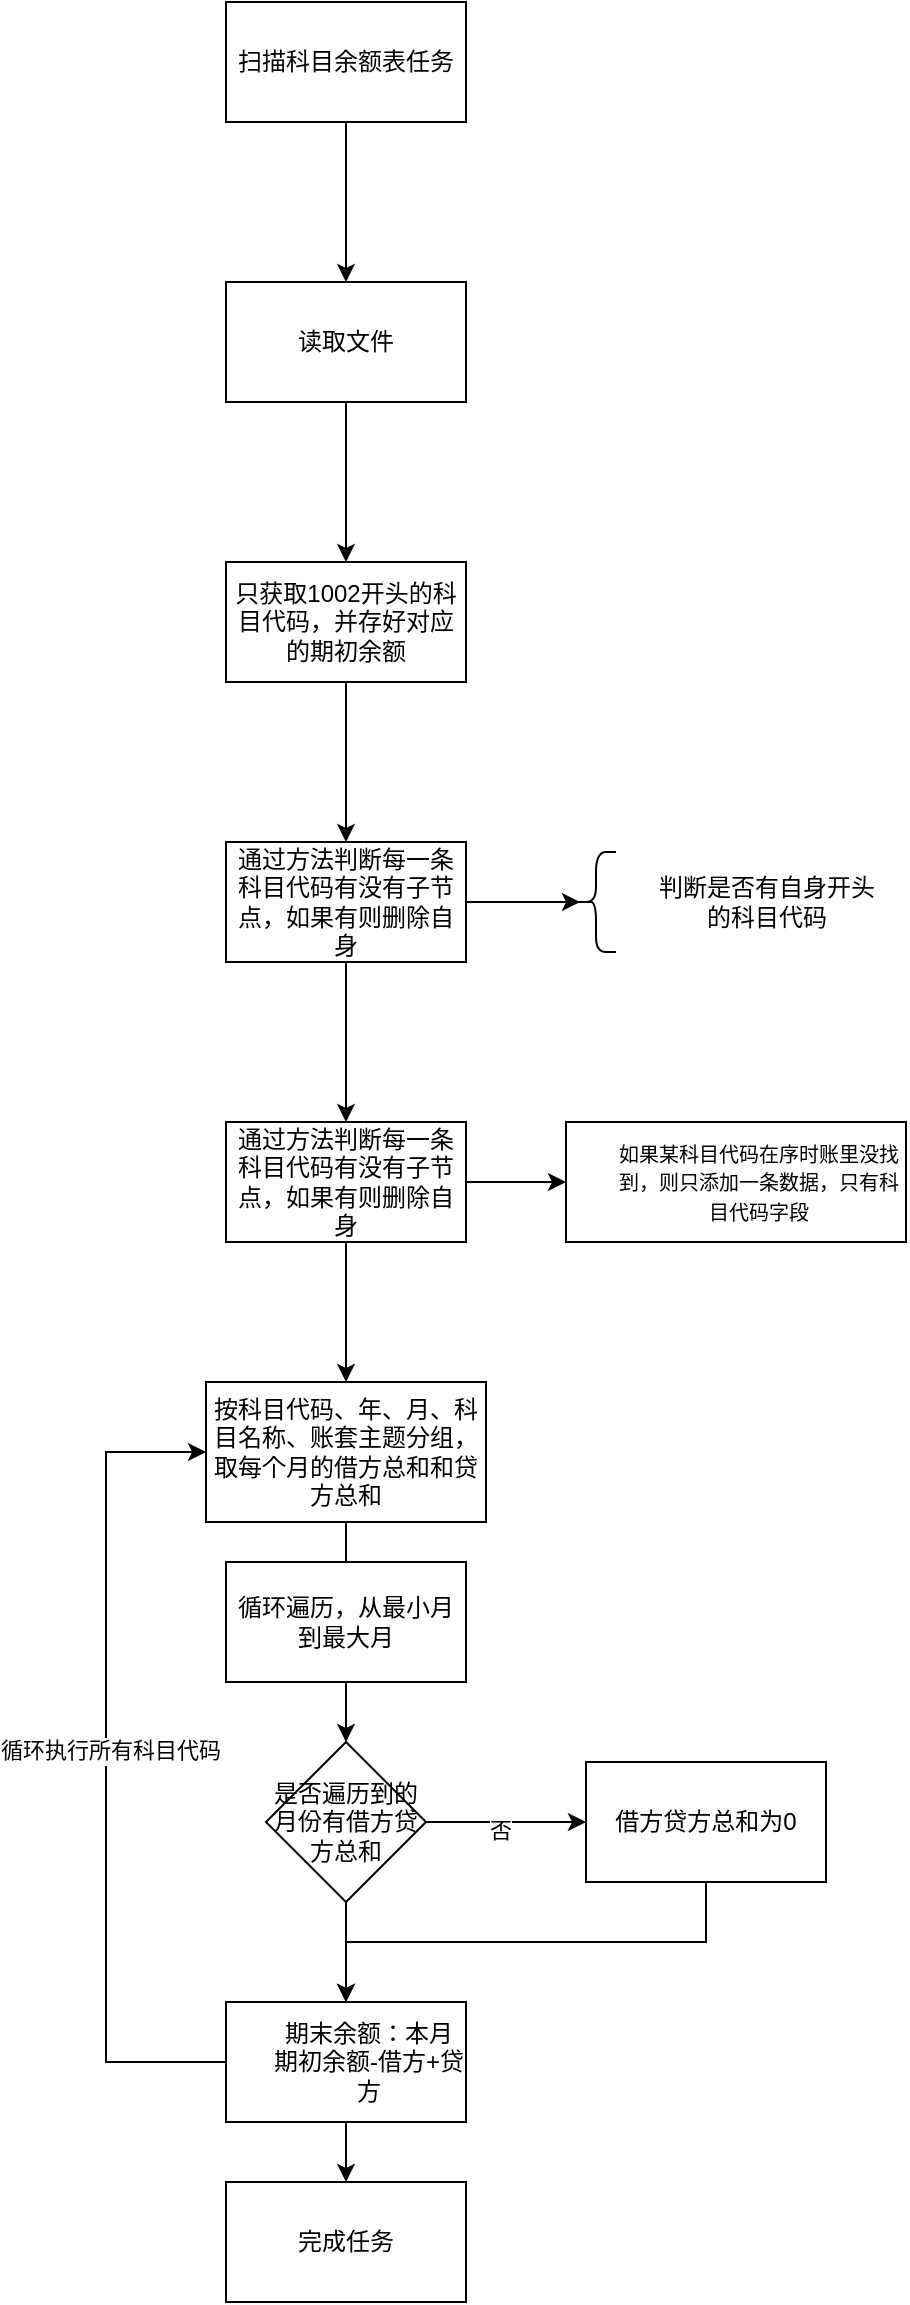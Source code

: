 <mxfile version="24.7.1" type="github">
  <diagram name="第 1 页" id="AIAgOsusJvTHaDATjs1O">
    <mxGraphModel dx="2248" dy="2597" grid="1" gridSize="10" guides="1" tooltips="1" connect="1" arrows="1" fold="1" page="1" pageScale="1" pageWidth="827" pageHeight="1169" math="0" shadow="0">
      <root>
        <mxCell id="0" />
        <mxCell id="1" parent="0" />
        <mxCell id="bU2op4WGqxvOceNjOvw2-1" value="" style="edgeStyle=orthogonalEdgeStyle;rounded=0;orthogonalLoop=1;jettySize=auto;html=1;" parent="1" source="bU2op4WGqxvOceNjOvw2-2" target="bU2op4WGqxvOceNjOvw2-4" edge="1">
          <mxGeometry relative="1" as="geometry" />
        </mxCell>
        <mxCell id="bU2op4WGqxvOceNjOvw2-2" value="扫描科目余额表任务" style="rounded=0;whiteSpace=wrap;html=1;" parent="1" vertex="1">
          <mxGeometry x="320" y="-1154" width="120" height="60" as="geometry" />
        </mxCell>
        <mxCell id="bU2op4WGqxvOceNjOvw2-3" value="" style="edgeStyle=orthogonalEdgeStyle;rounded=0;orthogonalLoop=1;jettySize=auto;html=1;" parent="1" source="bU2op4WGqxvOceNjOvw2-4" target="bU2op4WGqxvOceNjOvw2-6" edge="1">
          <mxGeometry relative="1" as="geometry" />
        </mxCell>
        <mxCell id="bU2op4WGqxvOceNjOvw2-4" value="读取文件" style="rounded=0;whiteSpace=wrap;html=1;" parent="1" vertex="1">
          <mxGeometry x="320" y="-1014" width="120" height="60" as="geometry" />
        </mxCell>
        <mxCell id="bU2op4WGqxvOceNjOvw2-5" value="" style="edgeStyle=orthogonalEdgeStyle;rounded=0;orthogonalLoop=1;jettySize=auto;html=1;" parent="1" source="bU2op4WGqxvOceNjOvw2-6" target="bU2op4WGqxvOceNjOvw2-7" edge="1">
          <mxGeometry relative="1" as="geometry" />
        </mxCell>
        <mxCell id="bU2op4WGqxvOceNjOvw2-6" value="只获取1002开头的科目代码，并存好对应的期初余额" style="rounded=0;whiteSpace=wrap;html=1;" parent="1" vertex="1">
          <mxGeometry x="320" y="-874" width="120" height="60" as="geometry" />
        </mxCell>
        <mxCell id="VzymBEsIwxm3TRalieGf-2" value="" style="edgeStyle=orthogonalEdgeStyle;rounded=0;orthogonalLoop=1;jettySize=auto;html=1;" edge="1" parent="1" source="bU2op4WGqxvOceNjOvw2-7" target="VzymBEsIwxm3TRalieGf-1">
          <mxGeometry relative="1" as="geometry" />
        </mxCell>
        <mxCell id="VzymBEsIwxm3TRalieGf-9" value="" style="edgeStyle=orthogonalEdgeStyle;rounded=0;orthogonalLoop=1;jettySize=auto;html=1;exitX=1;exitY=0.5;exitDx=0;exitDy=0;" edge="1" parent="1" source="VzymBEsIwxm3TRalieGf-1" target="VzymBEsIwxm3TRalieGf-8">
          <mxGeometry relative="1" as="geometry" />
        </mxCell>
        <mxCell id="bU2op4WGqxvOceNjOvw2-7" value="通过方法判断每一条科目代码有没有子节点，如果有则删除自身" style="rounded=0;whiteSpace=wrap;html=1;" parent="1" vertex="1">
          <mxGeometry x="320" y="-734" width="120" height="60" as="geometry" />
        </mxCell>
        <mxCell id="bU2op4WGqxvOceNjOvw2-9" style="edgeStyle=orthogonalEdgeStyle;rounded=0;orthogonalLoop=1;jettySize=auto;html=1;exitX=1;exitY=0.5;exitDx=0;exitDy=0;entryX=0.1;entryY=0.5;entryDx=0;entryDy=0;entryPerimeter=0;" parent="1" source="bU2op4WGqxvOceNjOvw2-7" target="bU2op4WGqxvOceNjOvw2-8" edge="1">
          <mxGeometry relative="1" as="geometry">
            <Array as="points">
              <mxPoint x="480" y="-704" />
              <mxPoint x="480" y="-704" />
            </Array>
          </mxGeometry>
        </mxCell>
        <mxCell id="VzymBEsIwxm3TRalieGf-11" value="" style="edgeStyle=orthogonalEdgeStyle;rounded=0;orthogonalLoop=1;jettySize=auto;html=1;" edge="1" parent="1" source="VzymBEsIwxm3TRalieGf-1" target="VzymBEsIwxm3TRalieGf-10">
          <mxGeometry relative="1" as="geometry" />
        </mxCell>
        <mxCell id="VzymBEsIwxm3TRalieGf-1" value="通过方法判断每一条科目代码有没有子节点，如果有则删除自身" style="rounded=0;whiteSpace=wrap;html=1;" vertex="1" parent="1">
          <mxGeometry x="320" y="-594" width="120" height="60" as="geometry" />
        </mxCell>
        <mxCell id="VzymBEsIwxm3TRalieGf-7" value="" style="group" vertex="1" connectable="0" parent="1">
          <mxGeometry x="495" y="-729" width="160" height="50" as="geometry" />
        </mxCell>
        <mxCell id="bU2op4WGqxvOceNjOvw2-8" value="" style="shape=curlyBracket;whiteSpace=wrap;html=1;rounded=1;labelPosition=left;verticalLabelPosition=middle;align=right;verticalAlign=middle;size=0.5;" parent="VzymBEsIwxm3TRalieGf-7" vertex="1">
          <mxGeometry width="20" height="50" as="geometry" />
        </mxCell>
        <mxCell id="bU2op4WGqxvOceNjOvw2-10" value="判断是否有自身开头&lt;div&gt;的科目代码&lt;/div&gt;" style="text;html=1;align=center;verticalAlign=middle;resizable=0;points=[];autosize=1;strokeColor=none;fillColor=none;" parent="VzymBEsIwxm3TRalieGf-7" vertex="1">
          <mxGeometry x="30" y="5" width="130" height="40" as="geometry" />
        </mxCell>
        <mxCell id="VzymBEsIwxm3TRalieGf-8" value="&lt;div class=&quot;lake-content&quot;&gt;&lt;ol style=&quot;margin: 0; padding-left: 23px; list-style: none&quot; class=&quot;ne-list-wrap&quot;&gt;&lt;li&gt;&lt;span style=&quot;font-size: 10px; background-color: initial;&quot;&gt;如果某科目代码在序时账里没找到，则只添加一条数据，只有科目代码字段&lt;/span&gt;&lt;br&gt;&lt;/li&gt;&lt;/ol&gt;&lt;/div&gt;" style="whiteSpace=wrap;html=1;rounded=0;" vertex="1" parent="1">
          <mxGeometry x="490" y="-594" width="170" height="60" as="geometry" />
        </mxCell>
        <mxCell id="VzymBEsIwxm3TRalieGf-14" value="" style="edgeStyle=orthogonalEdgeStyle;rounded=0;orthogonalLoop=1;jettySize=auto;html=1;" edge="1" parent="1" source="VzymBEsIwxm3TRalieGf-10" target="VzymBEsIwxm3TRalieGf-13">
          <mxGeometry relative="1" as="geometry" />
        </mxCell>
        <mxCell id="VzymBEsIwxm3TRalieGf-10" value="&lt;div class=&quot;lake-content&quot;&gt;&lt;span style=&quot;&quot; class=&quot;ne-text&quot;&gt;&lt;font style=&quot;font-size: 12px;&quot;&gt;按科目代码、年、月、科目名称、账套主题分组，取每个月的借方总和和贷方总和&lt;/font&gt;&lt;/span&gt;&lt;/div&gt;" style="rounded=0;whiteSpace=wrap;html=1;" vertex="1" parent="1">
          <mxGeometry x="310" y="-464" width="140" height="70" as="geometry" />
        </mxCell>
        <mxCell id="VzymBEsIwxm3TRalieGf-18" value="" style="edgeStyle=orthogonalEdgeStyle;rounded=0;orthogonalLoop=1;jettySize=auto;html=1;" edge="1" parent="1" source="VzymBEsIwxm3TRalieGf-13" target="VzymBEsIwxm3TRalieGf-17">
          <mxGeometry relative="1" as="geometry" />
        </mxCell>
        <mxCell id="VzymBEsIwxm3TRalieGf-20" value="否" style="edgeLabel;html=1;align=center;verticalAlign=middle;resizable=0;points=[];" vertex="1" connectable="0" parent="VzymBEsIwxm3TRalieGf-18">
          <mxGeometry x="-0.075" y="-3" relative="1" as="geometry">
            <mxPoint y="1" as="offset" />
          </mxGeometry>
        </mxCell>
        <mxCell id="VzymBEsIwxm3TRalieGf-22" value="" style="edgeStyle=orthogonalEdgeStyle;rounded=0;orthogonalLoop=1;jettySize=auto;html=1;" edge="1" parent="1" source="VzymBEsIwxm3TRalieGf-13" target="VzymBEsIwxm3TRalieGf-21">
          <mxGeometry relative="1" as="geometry" />
        </mxCell>
        <mxCell id="VzymBEsIwxm3TRalieGf-13" value="是否遍历到的月份有借方贷方总和" style="rhombus;whiteSpace=wrap;html=1;rounded=0;" vertex="1" parent="1">
          <mxGeometry x="340" y="-284" width="80" height="80" as="geometry" />
        </mxCell>
        <mxCell id="VzymBEsIwxm3TRalieGf-23" style="edgeStyle=orthogonalEdgeStyle;rounded=0;orthogonalLoop=1;jettySize=auto;html=1;exitX=0.5;exitY=1;exitDx=0;exitDy=0;entryX=0.5;entryY=0;entryDx=0;entryDy=0;" edge="1" parent="1" source="VzymBEsIwxm3TRalieGf-17" target="VzymBEsIwxm3TRalieGf-21">
          <mxGeometry relative="1" as="geometry" />
        </mxCell>
        <mxCell id="VzymBEsIwxm3TRalieGf-17" value="借方贷方总和为0" style="whiteSpace=wrap;html=1;rounded=0;" vertex="1" parent="1">
          <mxGeometry x="500" y="-274" width="120" height="60" as="geometry" />
        </mxCell>
        <mxCell id="VzymBEsIwxm3TRalieGf-19" value="循环遍历，从最小月到最大月" style="rounded=0;whiteSpace=wrap;html=1;" vertex="1" parent="1">
          <mxGeometry x="320" y="-374" width="120" height="60" as="geometry" />
        </mxCell>
        <mxCell id="VzymBEsIwxm3TRalieGf-24" style="edgeStyle=orthogonalEdgeStyle;rounded=0;orthogonalLoop=1;jettySize=auto;html=1;exitX=0;exitY=0.5;exitDx=0;exitDy=0;entryX=0;entryY=0.5;entryDx=0;entryDy=0;" edge="1" parent="1" source="VzymBEsIwxm3TRalieGf-21" target="VzymBEsIwxm3TRalieGf-10">
          <mxGeometry relative="1" as="geometry">
            <Array as="points">
              <mxPoint x="260" y="-124" />
              <mxPoint x="260" y="-429" />
            </Array>
          </mxGeometry>
        </mxCell>
        <mxCell id="VzymBEsIwxm3TRalieGf-25" value="Text" style="edgeLabel;html=1;align=center;verticalAlign=middle;resizable=0;points=[];" vertex="1" connectable="0" parent="VzymBEsIwxm3TRalieGf-24">
          <mxGeometry x="0.043" y="4" relative="1" as="geometry">
            <mxPoint y="1" as="offset" />
          </mxGeometry>
        </mxCell>
        <mxCell id="VzymBEsIwxm3TRalieGf-26" value="循环执行所有科目代码" style="edgeLabel;html=1;align=center;verticalAlign=middle;resizable=0;points=[];" vertex="1" connectable="0" parent="VzymBEsIwxm3TRalieGf-24">
          <mxGeometry x="0.048" y="-2" relative="1" as="geometry">
            <mxPoint y="1" as="offset" />
          </mxGeometry>
        </mxCell>
        <mxCell id="VzymBEsIwxm3TRalieGf-30" value="" style="edgeStyle=orthogonalEdgeStyle;rounded=0;orthogonalLoop=1;jettySize=auto;html=1;" edge="1" parent="1" source="VzymBEsIwxm3TRalieGf-21" target="VzymBEsIwxm3TRalieGf-29">
          <mxGeometry relative="1" as="geometry" />
        </mxCell>
        <mxCell id="VzymBEsIwxm3TRalieGf-21" value="&lt;div class=&quot;lake-content&quot;&gt;&lt;ol style=&quot;margin: 0; padding-left: 23px; list-style: none&quot; class=&quot;ne-list-wrap&quot;&gt;&lt;li&gt;&lt;span style=&quot;background-color: initial;&quot;&gt;期末余额：本月期初余额-借方+贷方&lt;/span&gt;&lt;br&gt;&lt;/li&gt;&lt;/ol&gt;&lt;/div&gt;" style="whiteSpace=wrap;html=1;rounded=0;" vertex="1" parent="1">
          <mxGeometry x="320" y="-154" width="120" height="60" as="geometry" />
        </mxCell>
        <mxCell id="VzymBEsIwxm3TRalieGf-29" value="完成任务" style="whiteSpace=wrap;html=1;rounded=0;" vertex="1" parent="1">
          <mxGeometry x="320" y="-64" width="120" height="60" as="geometry" />
        </mxCell>
      </root>
    </mxGraphModel>
  </diagram>
</mxfile>
